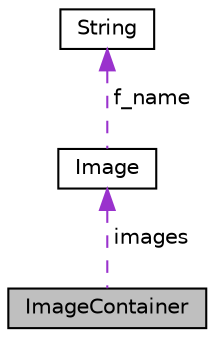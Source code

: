 digraph "ImageContainer"
{
 // LATEX_PDF_SIZE
  edge [fontname="Helvetica",fontsize="10",labelfontname="Helvetica",labelfontsize="10"];
  node [fontname="Helvetica",fontsize="10",shape=record];
  Node1 [label="ImageContainer",height=0.2,width=0.4,color="black", fillcolor="grey75", style="filled", fontcolor="black",tooltip=" "];
  Node2 -> Node1 [dir="back",color="darkorchid3",fontsize="10",style="dashed",label=" images" ,fontname="Helvetica"];
  Node2 [label="Image",height=0.2,width=0.4,color="black", fillcolor="white", style="filled",URL="$class_image.html",tooltip=" "];
  Node3 -> Node2 [dir="back",color="darkorchid3",fontsize="10",style="dashed",label=" f_name" ,fontname="Helvetica"];
  Node3 [label="String",height=0.2,width=0.4,color="black", fillcolor="white", style="filled",URL="$class_string.html",tooltip=" "];
}
